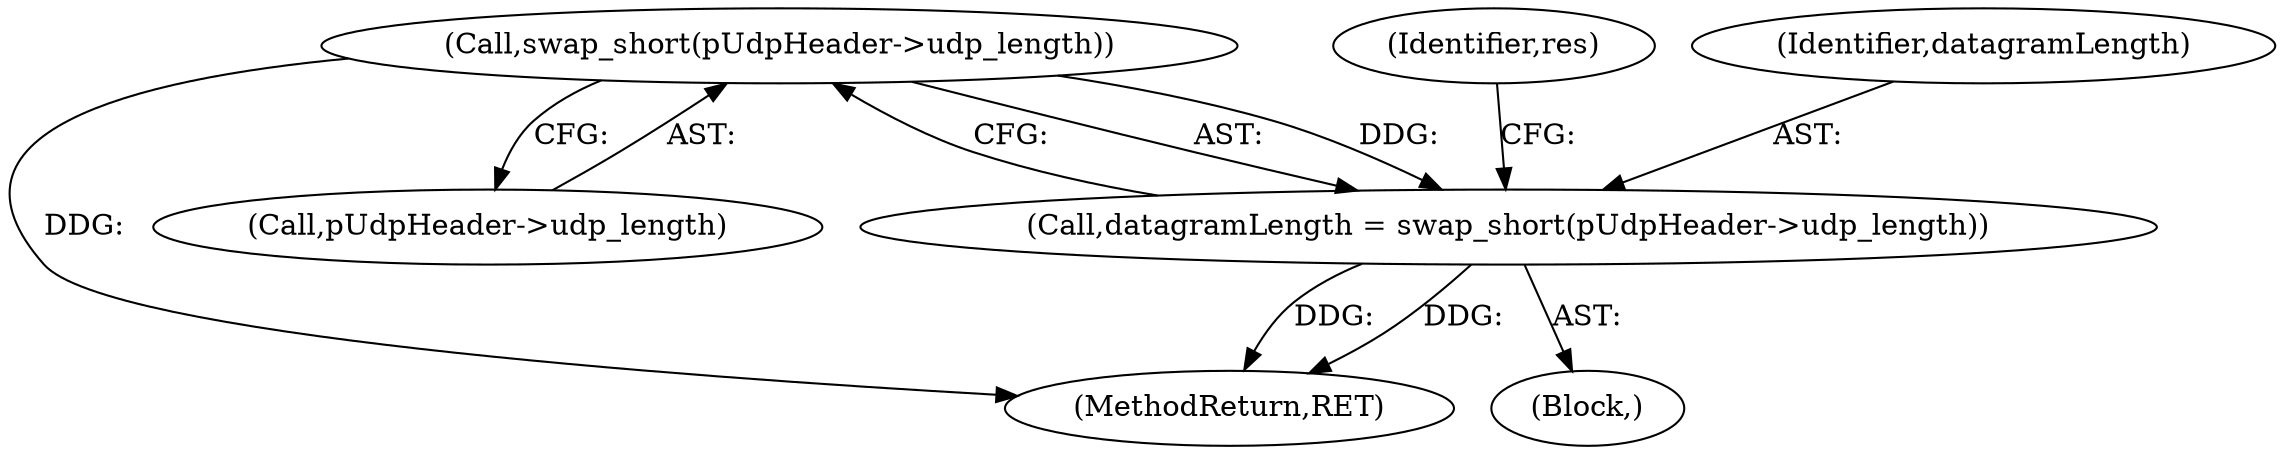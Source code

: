 digraph "0_kvm-guest-drivers-windows_fbfa4d1083ea84c5429992ca3e996d7d4fbc8238_2@pointer" {
"1000143" [label="(Call,swap_short(pUdpHeader->udp_length))"];
"1000141" [label="(Call,datagramLength = swap_short(pUdpHeader->udp_length))"];
"1000131" [label="(Block,)"];
"1000149" [label="(Identifier,res)"];
"1000178" [label="(MethodReturn,RET)"];
"1000142" [label="(Identifier,datagramLength)"];
"1000141" [label="(Call,datagramLength = swap_short(pUdpHeader->udp_length))"];
"1000143" [label="(Call,swap_short(pUdpHeader->udp_length))"];
"1000144" [label="(Call,pUdpHeader->udp_length)"];
"1000143" -> "1000141"  [label="AST: "];
"1000143" -> "1000144"  [label="CFG: "];
"1000144" -> "1000143"  [label="AST: "];
"1000141" -> "1000143"  [label="CFG: "];
"1000143" -> "1000178"  [label="DDG: "];
"1000143" -> "1000141"  [label="DDG: "];
"1000141" -> "1000131"  [label="AST: "];
"1000142" -> "1000141"  [label="AST: "];
"1000149" -> "1000141"  [label="CFG: "];
"1000141" -> "1000178"  [label="DDG: "];
"1000141" -> "1000178"  [label="DDG: "];
}
